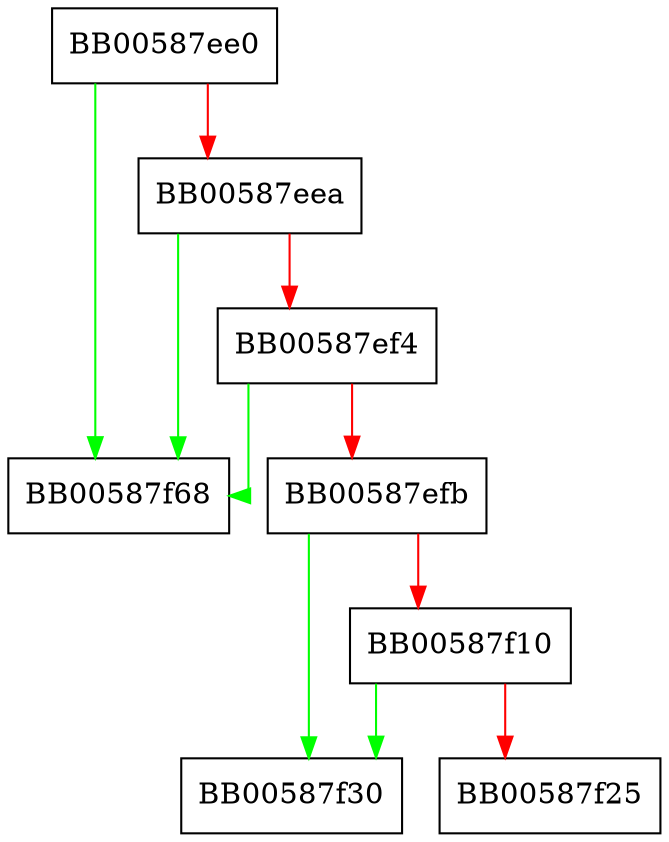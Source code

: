 digraph ossl_ec_key_private_check {
  node [shape="box"];
  graph [splines=ortho];
  BB00587ee0 -> BB00587f68 [color="green"];
  BB00587ee0 -> BB00587eea [color="red"];
  BB00587eea -> BB00587f68 [color="green"];
  BB00587eea -> BB00587ef4 [color="red"];
  BB00587ef4 -> BB00587f68 [color="green"];
  BB00587ef4 -> BB00587efb [color="red"];
  BB00587efb -> BB00587f30 [color="green"];
  BB00587efb -> BB00587f10 [color="red"];
  BB00587f10 -> BB00587f30 [color="green"];
  BB00587f10 -> BB00587f25 [color="red"];
}